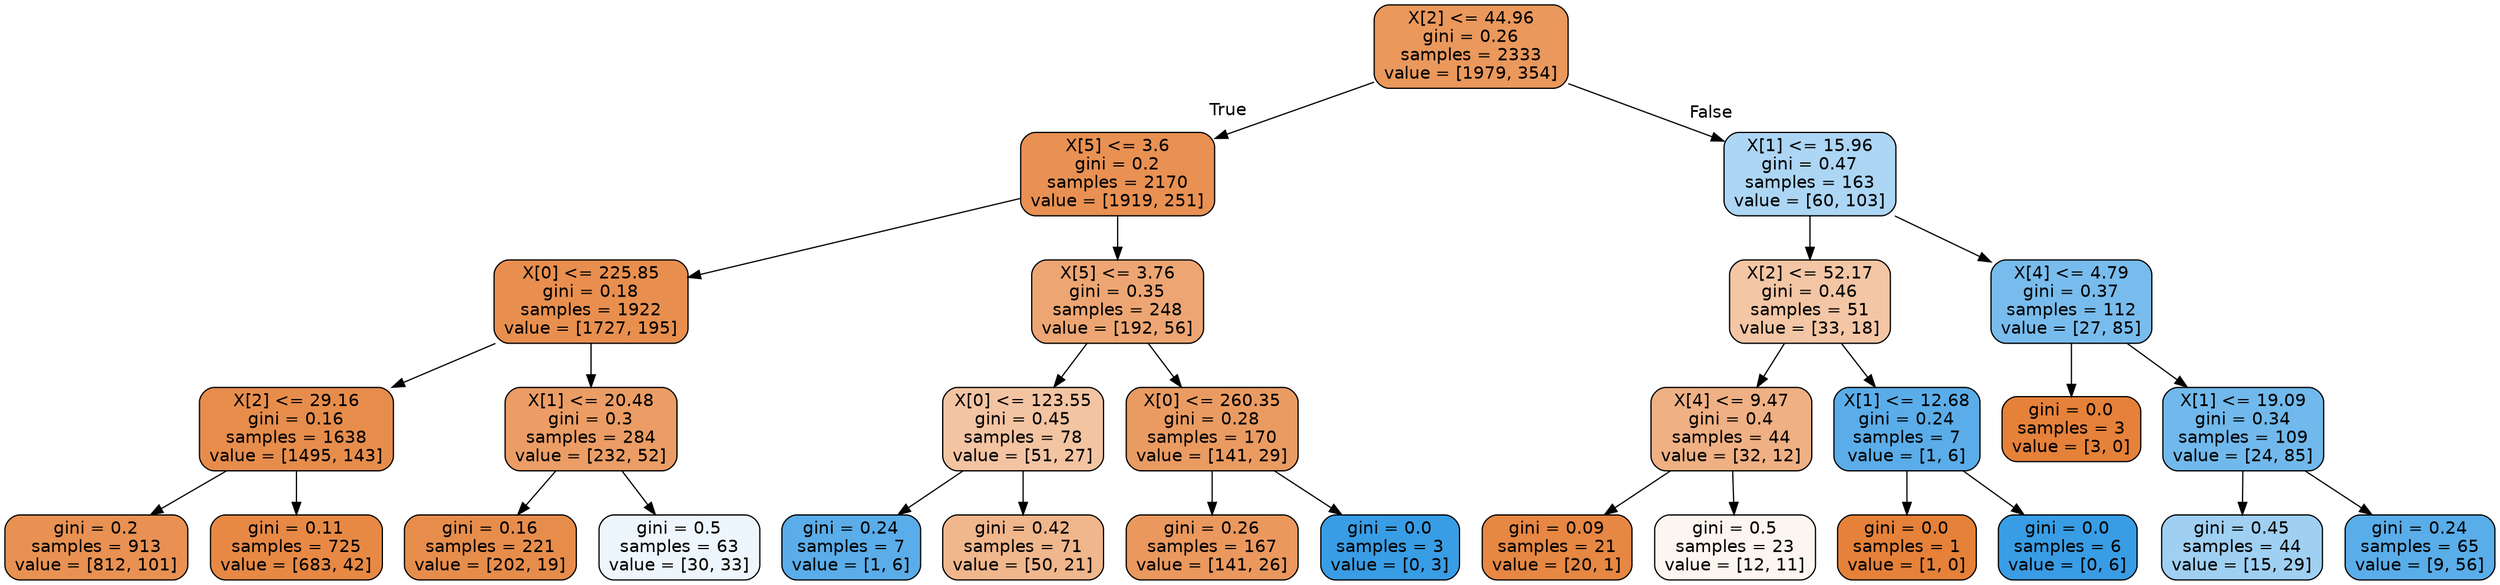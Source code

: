 digraph Tree {
node [shape=box, style="filled, rounded", color="black", fontname=helvetica] ;
edge [fontname=helvetica] ;
0 [label="X[2] <= 44.96\ngini = 0.26\nsamples = 2333\nvalue = [1979, 354]", fillcolor="#ea985c"] ;
1 [label="X[5] <= 3.6\ngini = 0.2\nsamples = 2170\nvalue = [1919, 251]", fillcolor="#e89153"] ;
0 -> 1 [labeldistance=2.5, labelangle=45, headlabel="True"] ;
2 [label="X[0] <= 225.85\ngini = 0.18\nsamples = 1922\nvalue = [1727, 195]", fillcolor="#e88f4f"] ;
1 -> 2 ;
3 [label="X[2] <= 29.16\ngini = 0.16\nsamples = 1638\nvalue = [1495, 143]", fillcolor="#e78d4c"] ;
2 -> 3 ;
4 [label="gini = 0.2\nsamples = 913\nvalue = [812, 101]", fillcolor="#e89152"] ;
3 -> 4 ;
5 [label="gini = 0.11\nsamples = 725\nvalue = [683, 42]", fillcolor="#e78945"] ;
3 -> 5 ;
6 [label="X[1] <= 20.48\ngini = 0.3\nsamples = 284\nvalue = [232, 52]", fillcolor="#eb9d65"] ;
2 -> 6 ;
7 [label="gini = 0.16\nsamples = 221\nvalue = [202, 19]", fillcolor="#e78d4c"] ;
6 -> 7 ;
8 [label="gini = 0.5\nsamples = 63\nvalue = [30, 33]", fillcolor="#edf6fd"] ;
6 -> 8 ;
9 [label="X[5] <= 3.76\ngini = 0.35\nsamples = 248\nvalue = [192, 56]", fillcolor="#eda673"] ;
1 -> 9 ;
10 [label="X[0] <= 123.55\ngini = 0.45\nsamples = 78\nvalue = [51, 27]", fillcolor="#f3c4a2"] ;
9 -> 10 ;
11 [label="gini = 0.24\nsamples = 7\nvalue = [1, 6]", fillcolor="#5aade9"] ;
10 -> 11 ;
12 [label="gini = 0.42\nsamples = 71\nvalue = [50, 21]", fillcolor="#f0b68c"] ;
10 -> 12 ;
13 [label="X[0] <= 260.35\ngini = 0.28\nsamples = 170\nvalue = [141, 29]", fillcolor="#ea9b62"] ;
9 -> 13 ;
14 [label="gini = 0.26\nsamples = 167\nvalue = [141, 26]", fillcolor="#ea985e"] ;
13 -> 14 ;
15 [label="gini = 0.0\nsamples = 3\nvalue = [0, 3]", fillcolor="#399de5"] ;
13 -> 15 ;
16 [label="X[1] <= 15.96\ngini = 0.47\nsamples = 163\nvalue = [60, 103]", fillcolor="#acd6f4"] ;
0 -> 16 [labeldistance=2.5, labelangle=-45, headlabel="False"] ;
17 [label="X[2] <= 52.17\ngini = 0.46\nsamples = 51\nvalue = [33, 18]", fillcolor="#f3c6a5"] ;
16 -> 17 ;
18 [label="X[4] <= 9.47\ngini = 0.4\nsamples = 44\nvalue = [32, 12]", fillcolor="#efb083"] ;
17 -> 18 ;
19 [label="gini = 0.09\nsamples = 21\nvalue = [20, 1]", fillcolor="#e68743"] ;
18 -> 19 ;
20 [label="gini = 0.5\nsamples = 23\nvalue = [12, 11]", fillcolor="#fdf5ef"] ;
18 -> 20 ;
21 [label="X[1] <= 12.68\ngini = 0.24\nsamples = 7\nvalue = [1, 6]", fillcolor="#5aade9"] ;
17 -> 21 ;
22 [label="gini = 0.0\nsamples = 1\nvalue = [1, 0]", fillcolor="#e58139"] ;
21 -> 22 ;
23 [label="gini = 0.0\nsamples = 6\nvalue = [0, 6]", fillcolor="#399de5"] ;
21 -> 23 ;
24 [label="X[4] <= 4.79\ngini = 0.37\nsamples = 112\nvalue = [27, 85]", fillcolor="#78bced"] ;
16 -> 24 ;
25 [label="gini = 0.0\nsamples = 3\nvalue = [3, 0]", fillcolor="#e58139"] ;
24 -> 25 ;
26 [label="X[1] <= 19.09\ngini = 0.34\nsamples = 109\nvalue = [24, 85]", fillcolor="#71b9ec"] ;
24 -> 26 ;
27 [label="gini = 0.45\nsamples = 44\nvalue = [15, 29]", fillcolor="#9fd0f2"] ;
26 -> 27 ;
28 [label="gini = 0.24\nsamples = 65\nvalue = [9, 56]", fillcolor="#59ade9"] ;
26 -> 28 ;
}